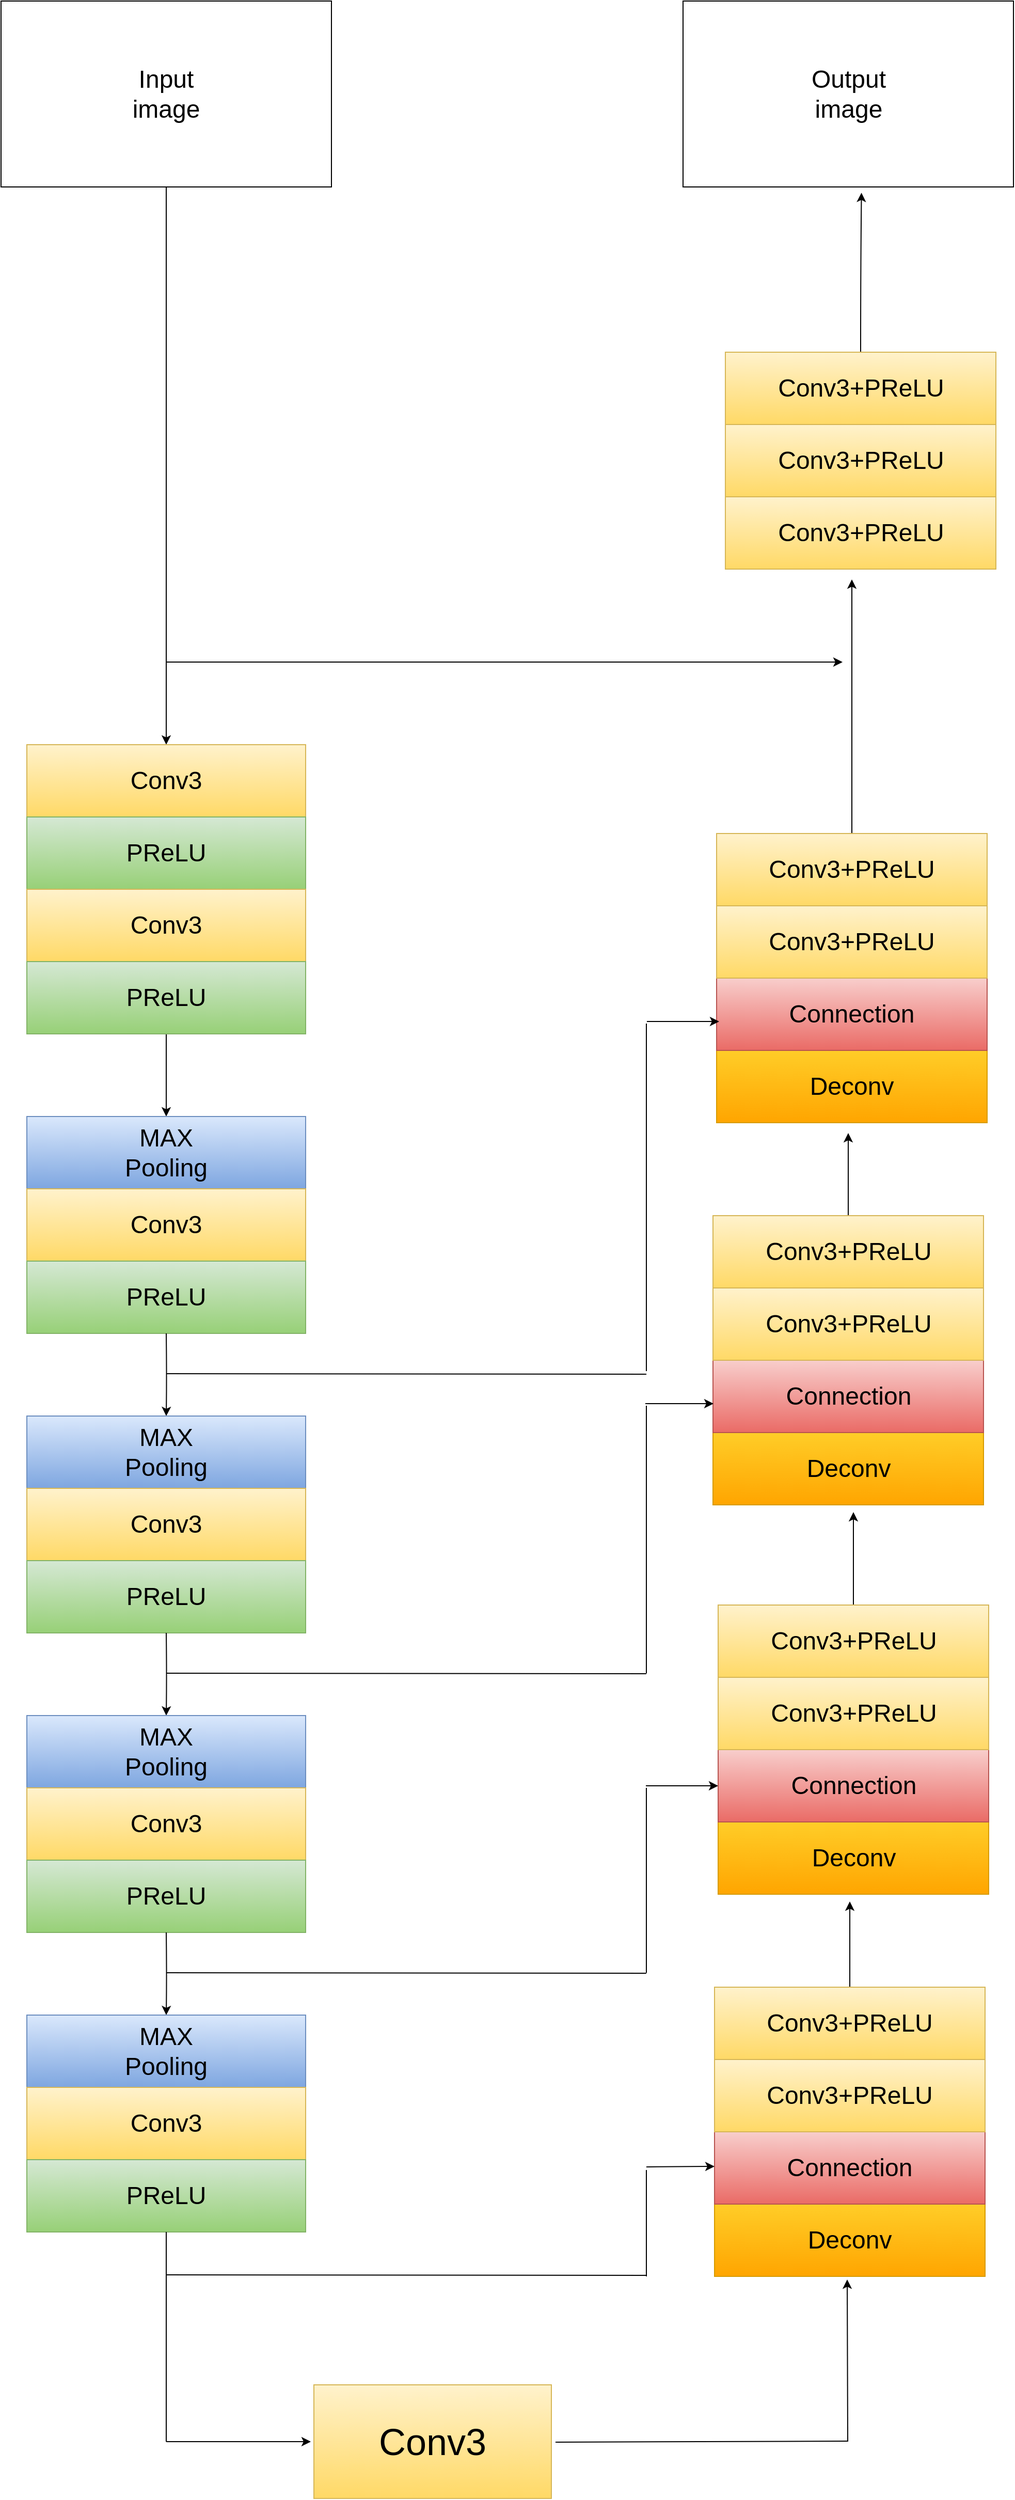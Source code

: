 <mxfile version="12.3.3" type="github" pages="1">
  <diagram id="7XM90E7gvL7kG59l3awE" name="Page-1">
    <mxGraphModel dx="6017" dy="2655" grid="1" gridSize="10" guides="1" tooltips="1" connect="1" arrows="1" fold="1" page="1" pageScale="1" pageWidth="827" pageHeight="1169" math="0" shadow="0">
      <root>
        <mxCell id="0"/>
        <mxCell id="1" parent="0"/>
        <mxCell id="hNplgGaHxWNk5ys2LDTW-217" value="" style="edgeStyle=orthogonalEdgeStyle;curved=1;rounded=0;orthogonalLoop=1;jettySize=auto;html=1;" edge="1" parent="1" source="CS9CvjdTIMPLSDDu2vC3-2">
          <mxGeometry relative="1" as="geometry">
            <mxPoint x="-105" y="800" as="targetPoint"/>
          </mxGeometry>
        </mxCell>
        <mxCell id="CS9CvjdTIMPLSDDu2vC3-2" value="&lt;font style=&quot;font-size: 24px&quot;&gt;Input&lt;br&gt;image&lt;/font&gt;" style="rounded=0;whiteSpace=wrap;html=1;" parent="1" vertex="1">
          <mxGeometry x="-265" y="80" width="320" height="180" as="geometry"/>
        </mxCell>
        <mxCell id="hNplgGaHxWNk5ys2LDTW-221" value="&lt;font style=&quot;font-size: 24px&quot;&gt;Conv3&lt;/font&gt;" style="rounded=0;whiteSpace=wrap;html=1;gradientColor=#ffd966;fillColor=#fff2cc;strokeColor=#d6b656;" vertex="1" parent="1">
          <mxGeometry x="-240" y="800" width="270" height="70" as="geometry"/>
        </mxCell>
        <mxCell id="hNplgGaHxWNk5ys2LDTW-222" value="&lt;font style=&quot;font-size: 24px&quot;&gt;PReLU&lt;/font&gt;" style="rounded=0;whiteSpace=wrap;html=1;gradientColor=#97d077;fillColor=#d5e8d4;strokeColor=#82b366;" vertex="1" parent="1">
          <mxGeometry x="-240" y="870" width="270" height="70" as="geometry"/>
        </mxCell>
        <mxCell id="hNplgGaHxWNk5ys2LDTW-223" value="&lt;font style=&quot;font-size: 24px&quot;&gt;Conv3&lt;/font&gt;" style="rounded=0;whiteSpace=wrap;html=1;gradientColor=#ffd966;fillColor=#fff2cc;strokeColor=#d6b656;" vertex="1" parent="1">
          <mxGeometry x="-240" y="940" width="270" height="70" as="geometry"/>
        </mxCell>
        <mxCell id="hNplgGaHxWNk5ys2LDTW-226" value="" style="edgeStyle=orthogonalEdgeStyle;curved=1;rounded=0;orthogonalLoop=1;jettySize=auto;html=1;" edge="1" parent="1" source="hNplgGaHxWNk5ys2LDTW-224" target="hNplgGaHxWNk5ys2LDTW-225">
          <mxGeometry relative="1" as="geometry"/>
        </mxCell>
        <mxCell id="hNplgGaHxWNk5ys2LDTW-224" value="&lt;font style=&quot;font-size: 24px&quot;&gt;PReLU&lt;/font&gt;" style="rounded=0;whiteSpace=wrap;html=1;gradientColor=#97d077;fillColor=#d5e8d4;strokeColor=#82b366;" vertex="1" parent="1">
          <mxGeometry x="-240" y="1010" width="270" height="70" as="geometry"/>
        </mxCell>
        <mxCell id="hNplgGaHxWNk5ys2LDTW-225" value="&lt;font style=&quot;font-size: 24px&quot;&gt;MAX&lt;br&gt;Pooling&lt;br&gt;&lt;/font&gt;" style="rounded=0;whiteSpace=wrap;html=1;gradientColor=#7ea6e0;fillColor=#dae8fc;strokeColor=#6c8ebf;" vertex="1" parent="1">
          <mxGeometry x="-240" y="1160" width="270" height="70" as="geometry"/>
        </mxCell>
        <mxCell id="hNplgGaHxWNk5ys2LDTW-227" value="&lt;font style=&quot;font-size: 24px&quot;&gt;Conv3&lt;/font&gt;" style="rounded=0;whiteSpace=wrap;html=1;gradientColor=#ffd966;fillColor=#fff2cc;strokeColor=#d6b656;" vertex="1" parent="1">
          <mxGeometry x="-240" y="1230" width="270" height="70" as="geometry"/>
        </mxCell>
        <mxCell id="hNplgGaHxWNk5ys2LDTW-228" value="&lt;font style=&quot;font-size: 24px&quot;&gt;PReLU&lt;/font&gt;" style="rounded=0;whiteSpace=wrap;html=1;gradientColor=#97d077;fillColor=#d5e8d4;strokeColor=#82b366;" vertex="1" parent="1">
          <mxGeometry x="-240" y="1300" width="270" height="70" as="geometry"/>
        </mxCell>
        <mxCell id="hNplgGaHxWNk5ys2LDTW-229" value="" style="edgeStyle=orthogonalEdgeStyle;curved=1;rounded=0;orthogonalLoop=1;jettySize=auto;html=1;" edge="1" target="hNplgGaHxWNk5ys2LDTW-230" parent="1">
          <mxGeometry relative="1" as="geometry">
            <mxPoint x="-105" y="1370" as="sourcePoint"/>
          </mxGeometry>
        </mxCell>
        <mxCell id="hNplgGaHxWNk5ys2LDTW-230" value="&lt;font style=&quot;font-size: 24px&quot;&gt;MAX&lt;br&gt;Pooling&lt;br&gt;&lt;/font&gt;" style="rounded=0;whiteSpace=wrap;html=1;gradientColor=#7ea6e0;fillColor=#dae8fc;strokeColor=#6c8ebf;" vertex="1" parent="1">
          <mxGeometry x="-240" y="1450" width="270" height="70" as="geometry"/>
        </mxCell>
        <mxCell id="hNplgGaHxWNk5ys2LDTW-231" value="&lt;font style=&quot;font-size: 24px&quot;&gt;Conv3&lt;/font&gt;" style="rounded=0;whiteSpace=wrap;html=1;gradientColor=#ffd966;fillColor=#fff2cc;strokeColor=#d6b656;" vertex="1" parent="1">
          <mxGeometry x="-240" y="1520" width="270" height="70" as="geometry"/>
        </mxCell>
        <mxCell id="hNplgGaHxWNk5ys2LDTW-232" value="&lt;font style=&quot;font-size: 24px&quot;&gt;PReLU&lt;/font&gt;" style="rounded=0;whiteSpace=wrap;html=1;gradientColor=#97d077;fillColor=#d5e8d4;strokeColor=#82b366;" vertex="1" parent="1">
          <mxGeometry x="-240" y="1590" width="270" height="70" as="geometry"/>
        </mxCell>
        <mxCell id="hNplgGaHxWNk5ys2LDTW-233" value="" style="edgeStyle=orthogonalEdgeStyle;curved=1;rounded=0;orthogonalLoop=1;jettySize=auto;html=1;" edge="1" target="hNplgGaHxWNk5ys2LDTW-234" parent="1">
          <mxGeometry relative="1" as="geometry">
            <mxPoint x="-105" y="1660" as="sourcePoint"/>
          </mxGeometry>
        </mxCell>
        <mxCell id="hNplgGaHxWNk5ys2LDTW-234" value="&lt;font style=&quot;font-size: 24px&quot;&gt;MAX&lt;br&gt;Pooling&lt;br&gt;&lt;/font&gt;" style="rounded=0;whiteSpace=wrap;html=1;gradientColor=#7ea6e0;fillColor=#dae8fc;strokeColor=#6c8ebf;" vertex="1" parent="1">
          <mxGeometry x="-240" y="1740" width="270" height="70" as="geometry"/>
        </mxCell>
        <mxCell id="hNplgGaHxWNk5ys2LDTW-235" value="&lt;font style=&quot;font-size: 24px&quot;&gt;Conv3&lt;/font&gt;" style="rounded=0;whiteSpace=wrap;html=1;gradientColor=#ffd966;fillColor=#fff2cc;strokeColor=#d6b656;" vertex="1" parent="1">
          <mxGeometry x="-240" y="1810" width="270" height="70" as="geometry"/>
        </mxCell>
        <mxCell id="hNplgGaHxWNk5ys2LDTW-236" value="&lt;font style=&quot;font-size: 24px&quot;&gt;PReLU&lt;/font&gt;" style="rounded=0;whiteSpace=wrap;html=1;gradientColor=#97d077;fillColor=#d5e8d4;strokeColor=#82b366;" vertex="1" parent="1">
          <mxGeometry x="-240" y="1880" width="270" height="70" as="geometry"/>
        </mxCell>
        <mxCell id="hNplgGaHxWNk5ys2LDTW-237" value="" style="edgeStyle=orthogonalEdgeStyle;curved=1;rounded=0;orthogonalLoop=1;jettySize=auto;html=1;" edge="1" target="hNplgGaHxWNk5ys2LDTW-238" parent="1">
          <mxGeometry relative="1" as="geometry">
            <mxPoint x="-105" y="1950" as="sourcePoint"/>
          </mxGeometry>
        </mxCell>
        <mxCell id="hNplgGaHxWNk5ys2LDTW-238" value="&lt;font style=&quot;font-size: 24px&quot;&gt;MAX&lt;br&gt;Pooling&lt;br&gt;&lt;/font&gt;" style="rounded=0;whiteSpace=wrap;html=1;gradientColor=#7ea6e0;fillColor=#dae8fc;strokeColor=#6c8ebf;" vertex="1" parent="1">
          <mxGeometry x="-240" y="2030" width="270" height="70" as="geometry"/>
        </mxCell>
        <mxCell id="hNplgGaHxWNk5ys2LDTW-239" value="&lt;font style=&quot;font-size: 24px&quot;&gt;Conv3&lt;/font&gt;" style="rounded=0;whiteSpace=wrap;html=1;gradientColor=#ffd966;fillColor=#fff2cc;strokeColor=#d6b656;" vertex="1" parent="1">
          <mxGeometry x="-240" y="2100" width="270" height="70" as="geometry"/>
        </mxCell>
        <mxCell id="hNplgGaHxWNk5ys2LDTW-240" value="&lt;font style=&quot;font-size: 24px&quot;&gt;PReLU&lt;/font&gt;" style="rounded=0;whiteSpace=wrap;html=1;gradientColor=#97d077;fillColor=#d5e8d4;strokeColor=#82b366;" vertex="1" parent="1">
          <mxGeometry x="-240" y="2170" width="270" height="70" as="geometry"/>
        </mxCell>
        <mxCell id="hNplgGaHxWNk5ys2LDTW-243" value="&lt;font style=&quot;font-size: 24px&quot;&gt;Deconv&lt;/font&gt;" style="rounded=0;whiteSpace=wrap;html=1;gradientColor=#ffa500;fillColor=#ffcd28;strokeColor=#d79b00;" vertex="1" parent="1">
          <mxGeometry x="426" y="2213" width="262" height="70" as="geometry"/>
        </mxCell>
        <mxCell id="hNplgGaHxWNk5ys2LDTW-245" value="&lt;font style=&quot;font-size: 24px&quot;&gt;Connection&lt;/font&gt;" style="rounded=0;whiteSpace=wrap;html=1;gradientColor=#ea6b66;fillColor=#f8cecc;strokeColor=#b85450;" vertex="1" parent="1">
          <mxGeometry x="426" y="2143" width="262" height="70" as="geometry"/>
        </mxCell>
        <mxCell id="hNplgGaHxWNk5ys2LDTW-598" style="edgeStyle=orthogonalEdgeStyle;curved=1;rounded=0;orthogonalLoop=1;jettySize=auto;html=1;" edge="1" parent="1" source="hNplgGaHxWNk5ys2LDTW-248">
          <mxGeometry relative="1" as="geometry">
            <mxPoint x="557" y="1920" as="targetPoint"/>
          </mxGeometry>
        </mxCell>
        <mxCell id="hNplgGaHxWNk5ys2LDTW-248" value="&lt;font style=&quot;font-size: 24px&quot;&gt;Conv3+PReLU&lt;/font&gt;" style="rounded=0;whiteSpace=wrap;html=1;gradientColor=#ffd966;fillColor=#fff2cc;strokeColor=#d6b656;" vertex="1" parent="1">
          <mxGeometry x="426" y="2003" width="262" height="70" as="geometry"/>
        </mxCell>
        <mxCell id="hNplgGaHxWNk5ys2LDTW-249" value="&lt;font style=&quot;font-size: 24px&quot;&gt;Conv3+PReLU&lt;/font&gt;" style="rounded=0;whiteSpace=wrap;html=1;gradientColor=#ffd966;fillColor=#fff2cc;strokeColor=#d6b656;" vertex="1" parent="1">
          <mxGeometry x="426" y="2073" width="262" height="70" as="geometry"/>
        </mxCell>
        <mxCell id="hNplgGaHxWNk5ys2LDTW-571" value="&lt;font style=&quot;font-size: 24px&quot;&gt;Deconv&lt;/font&gt;" style="rounded=0;whiteSpace=wrap;html=1;gradientColor=#ffa500;fillColor=#ffcd28;strokeColor=#d79b00;" vertex="1" parent="1">
          <mxGeometry x="429.5" y="1843" width="262" height="70" as="geometry"/>
        </mxCell>
        <mxCell id="hNplgGaHxWNk5ys2LDTW-572" value="&lt;font style=&quot;font-size: 24px&quot;&gt;Connection&lt;/font&gt;" style="rounded=0;whiteSpace=wrap;html=1;gradientColor=#ea6b66;fillColor=#f8cecc;strokeColor=#b85450;" vertex="1" parent="1">
          <mxGeometry x="429.5" y="1773" width="262" height="70" as="geometry"/>
        </mxCell>
        <mxCell id="hNplgGaHxWNk5ys2LDTW-587" style="edgeStyle=orthogonalEdgeStyle;curved=1;rounded=0;orthogonalLoop=1;jettySize=auto;html=1;" edge="1" parent="1" source="hNplgGaHxWNk5ys2LDTW-573">
          <mxGeometry relative="1" as="geometry">
            <mxPoint x="560.5" y="1543.0" as="targetPoint"/>
          </mxGeometry>
        </mxCell>
        <mxCell id="hNplgGaHxWNk5ys2LDTW-573" value="&lt;font style=&quot;font-size: 24px&quot;&gt;Conv3+PReLU&lt;/font&gt;" style="rounded=0;whiteSpace=wrap;html=1;gradientColor=#ffd966;fillColor=#fff2cc;strokeColor=#d6b656;" vertex="1" parent="1">
          <mxGeometry x="429.5" y="1633" width="262" height="70" as="geometry"/>
        </mxCell>
        <mxCell id="hNplgGaHxWNk5ys2LDTW-574" value="&lt;font style=&quot;font-size: 24px&quot;&gt;Conv3+PReLU&lt;/font&gt;" style="rounded=0;whiteSpace=wrap;html=1;gradientColor=#ffd966;fillColor=#fff2cc;strokeColor=#d6b656;" vertex="1" parent="1">
          <mxGeometry x="429.5" y="1703" width="262" height="70" as="geometry"/>
        </mxCell>
        <mxCell id="hNplgGaHxWNk5ys2LDTW-578" value="&lt;font style=&quot;font-size: 24px&quot;&gt;Deconv&lt;/font&gt;" style="rounded=0;whiteSpace=wrap;html=1;gradientColor=#ffa500;fillColor=#ffcd28;strokeColor=#d79b00;" vertex="1" parent="1">
          <mxGeometry x="424.5" y="1466" width="262" height="70" as="geometry"/>
        </mxCell>
        <mxCell id="hNplgGaHxWNk5ys2LDTW-579" value="&lt;font style=&quot;font-size: 24px&quot;&gt;Connection&lt;/font&gt;" style="rounded=0;whiteSpace=wrap;html=1;gradientColor=#ea6b66;fillColor=#f8cecc;strokeColor=#b85450;" vertex="1" parent="1">
          <mxGeometry x="424.5" y="1396" width="262" height="70" as="geometry"/>
        </mxCell>
        <mxCell id="hNplgGaHxWNk5ys2LDTW-580" style="edgeStyle=orthogonalEdgeStyle;curved=1;rounded=0;orthogonalLoop=1;jettySize=auto;html=1;" edge="1" source="hNplgGaHxWNk5ys2LDTW-581" parent="1">
          <mxGeometry relative="1" as="geometry">
            <mxPoint x="555.5" y="1176" as="targetPoint"/>
          </mxGeometry>
        </mxCell>
        <mxCell id="hNplgGaHxWNk5ys2LDTW-581" value="&lt;font style=&quot;font-size: 24px&quot;&gt;Conv3+PReLU&lt;/font&gt;" style="rounded=0;whiteSpace=wrap;html=1;gradientColor=#ffd966;fillColor=#fff2cc;strokeColor=#d6b656;" vertex="1" parent="1">
          <mxGeometry x="424.5" y="1256" width="262" height="70" as="geometry"/>
        </mxCell>
        <mxCell id="hNplgGaHxWNk5ys2LDTW-582" value="&lt;font style=&quot;font-size: 24px&quot;&gt;Conv3+PReLU&lt;/font&gt;" style="rounded=0;whiteSpace=wrap;html=1;gradientColor=#ffd966;fillColor=#fff2cc;strokeColor=#d6b656;" vertex="1" parent="1">
          <mxGeometry x="424.5" y="1326" width="262" height="70" as="geometry"/>
        </mxCell>
        <mxCell id="hNplgGaHxWNk5ys2LDTW-583" value="&lt;font style=&quot;font-size: 24px&quot;&gt;Deconv&lt;/font&gt;" style="rounded=0;whiteSpace=wrap;html=1;gradientColor=#ffa500;fillColor=#ffcd28;strokeColor=#d79b00;" vertex="1" parent="1">
          <mxGeometry x="428" y="1096" width="262" height="70" as="geometry"/>
        </mxCell>
        <mxCell id="hNplgGaHxWNk5ys2LDTW-584" value="&lt;font style=&quot;font-size: 24px&quot;&gt;Connection&lt;/font&gt;" style="rounded=0;whiteSpace=wrap;html=1;gradientColor=#ea6b66;fillColor=#f8cecc;strokeColor=#b85450;" vertex="1" parent="1">
          <mxGeometry x="428" y="1026" width="262" height="70" as="geometry"/>
        </mxCell>
        <mxCell id="hNplgGaHxWNk5ys2LDTW-615" style="edgeStyle=orthogonalEdgeStyle;curved=1;rounded=0;orthogonalLoop=1;jettySize=auto;html=1;" edge="1" parent="1" source="hNplgGaHxWNk5ys2LDTW-585">
          <mxGeometry relative="1" as="geometry">
            <mxPoint x="559" y="640.0" as="targetPoint"/>
          </mxGeometry>
        </mxCell>
        <mxCell id="hNplgGaHxWNk5ys2LDTW-585" value="&lt;font style=&quot;font-size: 24px&quot;&gt;Conv3+PReLU&lt;/font&gt;" style="rounded=0;whiteSpace=wrap;html=1;gradientColor=#ffd966;fillColor=#fff2cc;strokeColor=#d6b656;" vertex="1" parent="1">
          <mxGeometry x="428" y="886" width="262" height="70" as="geometry"/>
        </mxCell>
        <mxCell id="hNplgGaHxWNk5ys2LDTW-586" value="&lt;font style=&quot;font-size: 24px&quot;&gt;Conv3+PReLU&lt;/font&gt;" style="rounded=0;whiteSpace=wrap;html=1;gradientColor=#ffd966;fillColor=#fff2cc;strokeColor=#d6b656;" vertex="1" parent="1">
          <mxGeometry x="428" y="956" width="262" height="70" as="geometry"/>
        </mxCell>
        <mxCell id="hNplgGaHxWNk5ys2LDTW-589" value="&lt;font style=&quot;font-size: 24px&quot;&gt;Conv3+PReLU&lt;/font&gt;" style="rounded=0;whiteSpace=wrap;html=1;gradientColor=#ffd966;fillColor=#fff2cc;strokeColor=#d6b656;" vertex="1" parent="1">
          <mxGeometry x="436.5" y="490" width="262" height="70" as="geometry"/>
        </mxCell>
        <mxCell id="hNplgGaHxWNk5ys2LDTW-590" value="&lt;font style=&quot;font-size: 24px&quot;&gt;Conv3+PReLU&lt;/font&gt;" style="rounded=0;whiteSpace=wrap;html=1;gradientColor=#ffd966;fillColor=#fff2cc;strokeColor=#d6b656;" vertex="1" parent="1">
          <mxGeometry x="436.5" y="560" width="262" height="70" as="geometry"/>
        </mxCell>
        <mxCell id="hNplgGaHxWNk5ys2LDTW-618" style="edgeStyle=orthogonalEdgeStyle;curved=1;rounded=0;orthogonalLoop=1;jettySize=auto;html=1;entryX=0.54;entryY=1.031;entryDx=0;entryDy=0;entryPerimeter=0;" edge="1" parent="1" source="hNplgGaHxWNk5ys2LDTW-591" target="hNplgGaHxWNk5ys2LDTW-614">
          <mxGeometry relative="1" as="geometry"/>
        </mxCell>
        <mxCell id="hNplgGaHxWNk5ys2LDTW-591" value="&lt;font style=&quot;font-size: 24px&quot;&gt;Conv3+PReLU&lt;/font&gt;" style="rounded=0;whiteSpace=wrap;html=1;gradientColor=#ffd966;fillColor=#fff2cc;strokeColor=#d6b656;" vertex="1" parent="1">
          <mxGeometry x="436.5" y="420" width="262" height="70" as="geometry"/>
        </mxCell>
        <mxCell id="hNplgGaHxWNk5ys2LDTW-593" value="&lt;font style=&quot;font-size: 36px&quot;&gt;Conv3&lt;/font&gt;" style="rounded=0;whiteSpace=wrap;html=1;gradientColor=#ffd966;fillColor=#fff2cc;strokeColor=#d6b656;" vertex="1" parent="1">
          <mxGeometry x="38" y="2388" width="230" height="110" as="geometry"/>
        </mxCell>
        <mxCell id="hNplgGaHxWNk5ys2LDTW-594" value="" style="endArrow=none;html=1;" edge="1" parent="1">
          <mxGeometry width="50" height="50" relative="1" as="geometry">
            <mxPoint x="-105" y="2443" as="sourcePoint"/>
            <mxPoint x="-105" y="2240" as="targetPoint"/>
          </mxGeometry>
        </mxCell>
        <mxCell id="hNplgGaHxWNk5ys2LDTW-595" value="" style="endArrow=classic;html=1;" edge="1" parent="1">
          <mxGeometry width="50" height="50" relative="1" as="geometry">
            <mxPoint x="-105" y="2443" as="sourcePoint"/>
            <mxPoint x="35" y="2443" as="targetPoint"/>
          </mxGeometry>
        </mxCell>
        <mxCell id="hNplgGaHxWNk5ys2LDTW-596" value="" style="endArrow=none;html=1;" edge="1" parent="1">
          <mxGeometry width="50" height="50" relative="1" as="geometry">
            <mxPoint x="272" y="2443.5" as="sourcePoint"/>
            <mxPoint x="555" y="2442.5" as="targetPoint"/>
          </mxGeometry>
        </mxCell>
        <mxCell id="hNplgGaHxWNk5ys2LDTW-597" value="" style="endArrow=classic;html=1;" edge="1" parent="1">
          <mxGeometry width="50" height="50" relative="1" as="geometry">
            <mxPoint x="555" y="2443" as="sourcePoint"/>
            <mxPoint x="554.5" y="2286" as="targetPoint"/>
          </mxGeometry>
        </mxCell>
        <mxCell id="hNplgGaHxWNk5ys2LDTW-599" value="" style="endArrow=none;html=1;" edge="1" parent="1">
          <mxGeometry width="50" height="50" relative="1" as="geometry">
            <mxPoint x="-105" y="2281.5" as="sourcePoint"/>
            <mxPoint x="360" y="2282" as="targetPoint"/>
          </mxGeometry>
        </mxCell>
        <mxCell id="hNplgGaHxWNk5ys2LDTW-601" value="" style="endArrow=none;html=1;" edge="1" parent="1">
          <mxGeometry width="50" height="50" relative="1" as="geometry">
            <mxPoint x="360" y="2283" as="sourcePoint"/>
            <mxPoint x="360" y="2180" as="targetPoint"/>
          </mxGeometry>
        </mxCell>
        <mxCell id="hNplgGaHxWNk5ys2LDTW-602" value="" style="endArrow=classic;html=1;" edge="1" parent="1">
          <mxGeometry width="50" height="50" relative="1" as="geometry">
            <mxPoint x="360" y="2177" as="sourcePoint"/>
            <mxPoint x="426" y="2176.5" as="targetPoint"/>
          </mxGeometry>
        </mxCell>
        <mxCell id="hNplgGaHxWNk5ys2LDTW-603" value="" style="endArrow=none;html=1;" edge="1" parent="1">
          <mxGeometry width="50" height="50" relative="1" as="geometry">
            <mxPoint x="-105" y="1989" as="sourcePoint"/>
            <mxPoint x="360" y="1989.5" as="targetPoint"/>
          </mxGeometry>
        </mxCell>
        <mxCell id="hNplgGaHxWNk5ys2LDTW-604" value="" style="endArrow=none;html=1;" edge="1" parent="1">
          <mxGeometry width="50" height="50" relative="1" as="geometry">
            <mxPoint x="360" y="1989" as="sourcePoint"/>
            <mxPoint x="360" y="1810" as="targetPoint"/>
          </mxGeometry>
        </mxCell>
        <mxCell id="hNplgGaHxWNk5ys2LDTW-605" value="" style="endArrow=classic;html=1;" edge="1" parent="1">
          <mxGeometry width="50" height="50" relative="1" as="geometry">
            <mxPoint x="359.5" y="1808" as="sourcePoint"/>
            <mxPoint x="429.5" y="1808" as="targetPoint"/>
          </mxGeometry>
        </mxCell>
        <mxCell id="hNplgGaHxWNk5ys2LDTW-606" value="" style="endArrow=none;html=1;" edge="1" parent="1">
          <mxGeometry width="50" height="50" relative="1" as="geometry">
            <mxPoint x="-105" y="1699" as="sourcePoint"/>
            <mxPoint x="360" y="1699.5" as="targetPoint"/>
          </mxGeometry>
        </mxCell>
        <mxCell id="hNplgGaHxWNk5ys2LDTW-607" value="" style="endArrow=none;html=1;" edge="1" parent="1">
          <mxGeometry width="50" height="50" relative="1" as="geometry">
            <mxPoint x="360" y="1699" as="sourcePoint"/>
            <mxPoint x="360" y="1440" as="targetPoint"/>
          </mxGeometry>
        </mxCell>
        <mxCell id="hNplgGaHxWNk5ys2LDTW-608" value="" style="endArrow=classic;html=1;" edge="1" parent="1">
          <mxGeometry width="50" height="50" relative="1" as="geometry">
            <mxPoint x="359" y="1438" as="sourcePoint"/>
            <mxPoint x="425" y="1438" as="targetPoint"/>
          </mxGeometry>
        </mxCell>
        <mxCell id="hNplgGaHxWNk5ys2LDTW-609" value="" style="endArrow=none;html=1;" edge="1" parent="1">
          <mxGeometry width="50" height="50" relative="1" as="geometry">
            <mxPoint x="-105" y="1409" as="sourcePoint"/>
            <mxPoint x="360" y="1409.5" as="targetPoint"/>
          </mxGeometry>
        </mxCell>
        <mxCell id="hNplgGaHxWNk5ys2LDTW-610" value="" style="endArrow=none;html=1;" edge="1" parent="1">
          <mxGeometry width="50" height="50" relative="1" as="geometry">
            <mxPoint x="360.0" y="1406.5" as="sourcePoint"/>
            <mxPoint x="360" y="1070" as="targetPoint"/>
          </mxGeometry>
        </mxCell>
        <mxCell id="hNplgGaHxWNk5ys2LDTW-613" value="" style="endArrow=classic;html=1;" edge="1" parent="1">
          <mxGeometry width="50" height="50" relative="1" as="geometry">
            <mxPoint x="360.5" y="1068" as="sourcePoint"/>
            <mxPoint x="430.5" y="1068" as="targetPoint"/>
          </mxGeometry>
        </mxCell>
        <mxCell id="hNplgGaHxWNk5ys2LDTW-614" value="&lt;font style=&quot;font-size: 24px&quot;&gt;Output&lt;br&gt;image&lt;/font&gt;" style="rounded=0;whiteSpace=wrap;html=1;" vertex="1" parent="1">
          <mxGeometry x="395.5" y="80" width="320" height="180" as="geometry"/>
        </mxCell>
        <mxCell id="hNplgGaHxWNk5ys2LDTW-616" value="" style="endArrow=classic;html=1;" edge="1" parent="1">
          <mxGeometry width="50" height="50" relative="1" as="geometry">
            <mxPoint x="-105" y="720" as="sourcePoint"/>
            <mxPoint x="550" y="720" as="targetPoint"/>
          </mxGeometry>
        </mxCell>
      </root>
    </mxGraphModel>
  </diagram>
</mxfile>
